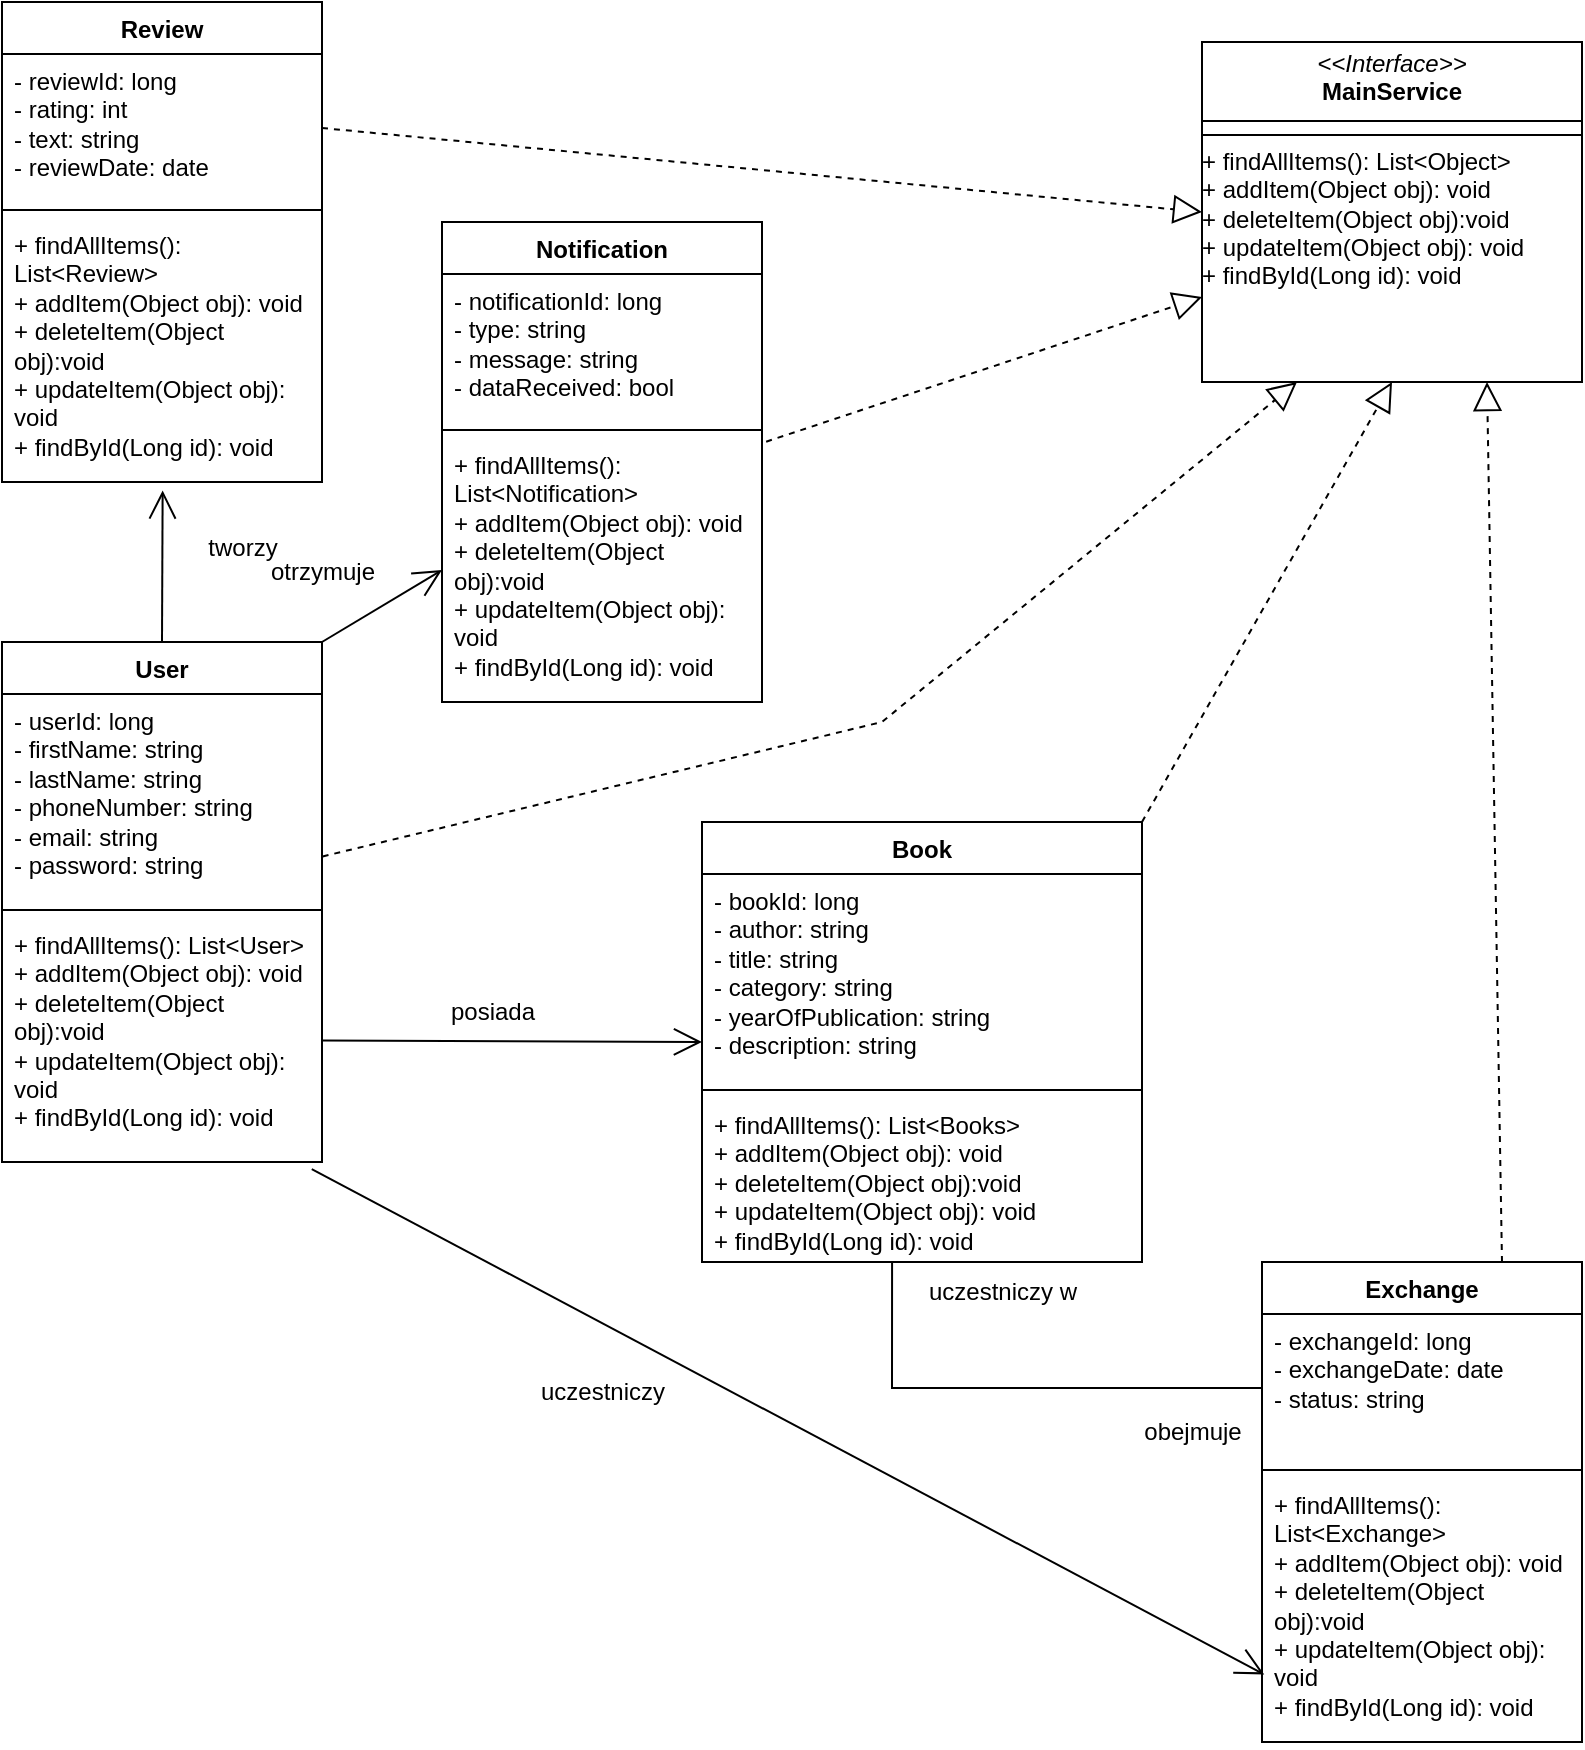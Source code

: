 <mxfile version="24.6.2" type="device">
  <diagram name="Strona-1" id="81xb35la6gWieccNXSsV">
    <mxGraphModel dx="1880" dy="753" grid="1" gridSize="10" guides="1" tooltips="1" connect="1" arrows="1" fold="1" page="1" pageScale="1" pageWidth="827" pageHeight="1169" math="0" shadow="0">
      <root>
        <mxCell id="0" />
        <mxCell id="1" parent="0" />
        <mxCell id="KeUxQgTWrOYnJ-gQ4LqN-1" value="Book" style="swimlane;fontStyle=1;align=center;verticalAlign=top;childLayout=stackLayout;horizontal=1;startSize=26;horizontalStack=0;resizeParent=1;resizeParentMax=0;resizeLast=0;collapsible=1;marginBottom=0;whiteSpace=wrap;html=1;" vertex="1" parent="1">
          <mxGeometry x="370" y="410" width="220" height="220" as="geometry" />
        </mxCell>
        <mxCell id="KeUxQgTWrOYnJ-gQ4LqN-2" value="&lt;div&gt;- bookId: long&lt;/div&gt;&lt;div&gt;- author: string&lt;/div&gt;&lt;div&gt;- title: string&lt;/div&gt;&lt;div&gt;- category: string&lt;/div&gt;&lt;div&gt;- yearOfPublication: string&lt;br&gt;&lt;/div&gt;&lt;div&gt;- description: string&lt;br&gt;&lt;/div&gt;" style="text;strokeColor=none;fillColor=none;align=left;verticalAlign=top;spacingLeft=4;spacingRight=4;overflow=hidden;rotatable=0;points=[[0,0.5],[1,0.5]];portConstraint=eastwest;whiteSpace=wrap;html=1;" vertex="1" parent="KeUxQgTWrOYnJ-gQ4LqN-1">
          <mxGeometry y="26" width="220" height="104" as="geometry" />
        </mxCell>
        <mxCell id="KeUxQgTWrOYnJ-gQ4LqN-3" value="" style="line;strokeWidth=1;fillColor=none;align=left;verticalAlign=middle;spacingTop=-1;spacingLeft=3;spacingRight=3;rotatable=0;labelPosition=right;points=[];portConstraint=eastwest;strokeColor=inherit;" vertex="1" parent="KeUxQgTWrOYnJ-gQ4LqN-1">
          <mxGeometry y="130" width="220" height="8" as="geometry" />
        </mxCell>
        <mxCell id="KeUxQgTWrOYnJ-gQ4LqN-4" value="&lt;div&gt;+ findAllItems(): List&amp;lt;Books&amp;gt;&lt;br&gt;&lt;/div&gt;&lt;div&gt;+ addItem(Object obj): void&lt;/div&gt;&lt;div&gt;+ deleteItem(Object obj):void&lt;/div&gt;&lt;div&gt;+ updateItem(Object obj): void &lt;br&gt;&lt;/div&gt;&lt;div&gt;+ findById(Long id): void&lt;br&gt;&lt;/div&gt;" style="text;strokeColor=none;fillColor=none;align=left;verticalAlign=top;spacingLeft=4;spacingRight=4;overflow=hidden;rotatable=0;points=[[0,0.5],[1,0.5]];portConstraint=eastwest;whiteSpace=wrap;html=1;" vertex="1" parent="KeUxQgTWrOYnJ-gQ4LqN-1">
          <mxGeometry y="138" width="220" height="82" as="geometry" />
        </mxCell>
        <mxCell id="KeUxQgTWrOYnJ-gQ4LqN-5" value="User" style="swimlane;fontStyle=1;align=center;verticalAlign=top;childLayout=stackLayout;horizontal=1;startSize=26;horizontalStack=0;resizeParent=1;resizeParentMax=0;resizeLast=0;collapsible=1;marginBottom=0;whiteSpace=wrap;html=1;" vertex="1" parent="1">
          <mxGeometry x="20" y="320" width="160" height="260" as="geometry" />
        </mxCell>
        <mxCell id="KeUxQgTWrOYnJ-gQ4LqN-6" value="&lt;div&gt;- userId: long&lt;/div&gt;&lt;div&gt;- firstName: string&lt;/div&gt;&lt;div&gt;- lastName: string&lt;/div&gt;&lt;div&gt;- phoneNumber: string&lt;br&gt;&lt;/div&gt;&lt;div&gt;- email: string&lt;/div&gt;&lt;div&gt;- password: string&lt;br&gt;&lt;/div&gt;" style="text;strokeColor=none;fillColor=none;align=left;verticalAlign=top;spacingLeft=4;spacingRight=4;overflow=hidden;rotatable=0;points=[[0,0.5],[1,0.5]];portConstraint=eastwest;whiteSpace=wrap;html=1;" vertex="1" parent="KeUxQgTWrOYnJ-gQ4LqN-5">
          <mxGeometry y="26" width="160" height="104" as="geometry" />
        </mxCell>
        <mxCell id="KeUxQgTWrOYnJ-gQ4LqN-7" value="" style="line;strokeWidth=1;fillColor=none;align=left;verticalAlign=middle;spacingTop=-1;spacingLeft=3;spacingRight=3;rotatable=0;labelPosition=right;points=[];portConstraint=eastwest;strokeColor=inherit;" vertex="1" parent="KeUxQgTWrOYnJ-gQ4LqN-5">
          <mxGeometry y="130" width="160" height="8" as="geometry" />
        </mxCell>
        <mxCell id="KeUxQgTWrOYnJ-gQ4LqN-8" value="&lt;div&gt;+ findAllItems(): List&amp;lt;User&amp;gt;&lt;br&gt;&lt;/div&gt;&lt;div&gt;+ addItem(Object obj): void&lt;/div&gt;&lt;div&gt;+ deleteItem(Object obj):void&lt;/div&gt;&lt;div&gt;+ updateItem(Object obj): void &lt;br&gt;&lt;/div&gt;&lt;div&gt;+ findById(Long id): void&lt;br&gt;&lt;/div&gt;" style="text;strokeColor=none;fillColor=none;align=left;verticalAlign=top;spacingLeft=4;spacingRight=4;overflow=hidden;rotatable=0;points=[[0,0.5],[1,0.5]];portConstraint=eastwest;whiteSpace=wrap;html=1;" vertex="1" parent="KeUxQgTWrOYnJ-gQ4LqN-5">
          <mxGeometry y="138" width="160" height="122" as="geometry" />
        </mxCell>
        <mxCell id="KeUxQgTWrOYnJ-gQ4LqN-10" value="Exchange" style="swimlane;fontStyle=1;align=center;verticalAlign=top;childLayout=stackLayout;horizontal=1;startSize=26;horizontalStack=0;resizeParent=1;resizeParentMax=0;resizeLast=0;collapsible=1;marginBottom=0;whiteSpace=wrap;html=1;" vertex="1" parent="1">
          <mxGeometry x="650" y="630" width="160" height="240" as="geometry" />
        </mxCell>
        <mxCell id="KeUxQgTWrOYnJ-gQ4LqN-11" value="&lt;div&gt;- exchangeId: long&lt;/div&gt;&lt;div&gt;- exchangeDate: date&lt;br&gt;&lt;/div&gt;&lt;div&gt;- status: string&lt;br&gt;&lt;/div&gt;" style="text;strokeColor=none;fillColor=none;align=left;verticalAlign=top;spacingLeft=4;spacingRight=4;overflow=hidden;rotatable=0;points=[[0,0.5],[1,0.5]];portConstraint=eastwest;whiteSpace=wrap;html=1;" vertex="1" parent="KeUxQgTWrOYnJ-gQ4LqN-10">
          <mxGeometry y="26" width="160" height="74" as="geometry" />
        </mxCell>
        <mxCell id="KeUxQgTWrOYnJ-gQ4LqN-12" value="" style="line;strokeWidth=1;fillColor=none;align=left;verticalAlign=middle;spacingTop=-1;spacingLeft=3;spacingRight=3;rotatable=0;labelPosition=right;points=[];portConstraint=eastwest;strokeColor=inherit;" vertex="1" parent="KeUxQgTWrOYnJ-gQ4LqN-10">
          <mxGeometry y="100" width="160" height="8" as="geometry" />
        </mxCell>
        <mxCell id="KeUxQgTWrOYnJ-gQ4LqN-13" value="&lt;div&gt;+ findAllItems(): List&amp;lt;Exchange&amp;gt;&lt;br&gt;&lt;/div&gt;&lt;div&gt;+ addItem(Object obj): void&lt;/div&gt;&lt;div&gt;+ deleteItem(Object obj):void&lt;/div&gt;&lt;div&gt;+ updateItem(Object obj): void &lt;br&gt;&lt;/div&gt;&lt;div&gt;+ findById(Long id): void&lt;br&gt;&lt;/div&gt;" style="text;strokeColor=none;fillColor=none;align=left;verticalAlign=top;spacingLeft=4;spacingRight=4;overflow=hidden;rotatable=0;points=[[0,0.5],[1,0.5]];portConstraint=eastwest;whiteSpace=wrap;html=1;" vertex="1" parent="KeUxQgTWrOYnJ-gQ4LqN-10">
          <mxGeometry y="108" width="160" height="132" as="geometry" />
        </mxCell>
        <mxCell id="KeUxQgTWrOYnJ-gQ4LqN-15" value="Notification" style="swimlane;fontStyle=1;align=center;verticalAlign=top;childLayout=stackLayout;horizontal=1;startSize=26;horizontalStack=0;resizeParent=1;resizeParentMax=0;resizeLast=0;collapsible=1;marginBottom=0;whiteSpace=wrap;html=1;" vertex="1" parent="1">
          <mxGeometry x="240" y="110" width="160" height="240" as="geometry" />
        </mxCell>
        <mxCell id="KeUxQgTWrOYnJ-gQ4LqN-16" value="&lt;div&gt;- notificationId: long&lt;/div&gt;&lt;div&gt;- type: string&lt;br&gt;&lt;/div&gt;&lt;div&gt;- message: string&lt;/div&gt;&lt;div&gt;- dataReceived: bool&lt;br&gt;&lt;/div&gt;" style="text;strokeColor=none;fillColor=none;align=left;verticalAlign=top;spacingLeft=4;spacingRight=4;overflow=hidden;rotatable=0;points=[[0,0.5],[1,0.5]];portConstraint=eastwest;whiteSpace=wrap;html=1;" vertex="1" parent="KeUxQgTWrOYnJ-gQ4LqN-15">
          <mxGeometry y="26" width="160" height="74" as="geometry" />
        </mxCell>
        <mxCell id="KeUxQgTWrOYnJ-gQ4LqN-17" value="" style="line;strokeWidth=1;fillColor=none;align=left;verticalAlign=middle;spacingTop=-1;spacingLeft=3;spacingRight=3;rotatable=0;labelPosition=right;points=[];portConstraint=eastwest;strokeColor=inherit;" vertex="1" parent="KeUxQgTWrOYnJ-gQ4LqN-15">
          <mxGeometry y="100" width="160" height="8" as="geometry" />
        </mxCell>
        <mxCell id="KeUxQgTWrOYnJ-gQ4LqN-18" value="&lt;div&gt;+ findAllItems(): List&amp;lt;Notification&amp;gt;&lt;br&gt;&lt;/div&gt;&lt;div&gt;+ addItem(Object obj): void&lt;/div&gt;&lt;div&gt;+ deleteItem(Object obj):void&lt;/div&gt;&lt;div&gt;+ updateItem(Object obj): void &lt;br&gt;&lt;/div&gt;&lt;div&gt;+ findById(Long id): void&lt;br&gt;&lt;/div&gt;" style="text;strokeColor=none;fillColor=none;align=left;verticalAlign=top;spacingLeft=4;spacingRight=4;overflow=hidden;rotatable=0;points=[[0,0.5],[1,0.5]];portConstraint=eastwest;whiteSpace=wrap;html=1;" vertex="1" parent="KeUxQgTWrOYnJ-gQ4LqN-15">
          <mxGeometry y="108" width="160" height="132" as="geometry" />
        </mxCell>
        <mxCell id="KeUxQgTWrOYnJ-gQ4LqN-19" value="Review" style="swimlane;fontStyle=1;align=center;verticalAlign=top;childLayout=stackLayout;horizontal=1;startSize=26;horizontalStack=0;resizeParent=1;resizeParentMax=0;resizeLast=0;collapsible=1;marginBottom=0;whiteSpace=wrap;html=1;" vertex="1" parent="1">
          <mxGeometry x="20" width="160" height="240" as="geometry" />
        </mxCell>
        <mxCell id="KeUxQgTWrOYnJ-gQ4LqN-20" value="&lt;div&gt;- reviewId: long&lt;/div&gt;&lt;div&gt;- rating: int&lt;/div&gt;&lt;div&gt;- text: string&lt;br&gt;&lt;/div&gt;&lt;div&gt;- reviewDate: date&lt;br&gt;&lt;/div&gt;" style="text;strokeColor=none;fillColor=none;align=left;verticalAlign=top;spacingLeft=4;spacingRight=4;overflow=hidden;rotatable=0;points=[[0,0.5],[1,0.5]];portConstraint=eastwest;whiteSpace=wrap;html=1;" vertex="1" parent="KeUxQgTWrOYnJ-gQ4LqN-19">
          <mxGeometry y="26" width="160" height="74" as="geometry" />
        </mxCell>
        <mxCell id="KeUxQgTWrOYnJ-gQ4LqN-21" value="" style="line;strokeWidth=1;fillColor=none;align=left;verticalAlign=middle;spacingTop=-1;spacingLeft=3;spacingRight=3;rotatable=0;labelPosition=right;points=[];portConstraint=eastwest;strokeColor=inherit;" vertex="1" parent="KeUxQgTWrOYnJ-gQ4LqN-19">
          <mxGeometry y="100" width="160" height="8" as="geometry" />
        </mxCell>
        <mxCell id="KeUxQgTWrOYnJ-gQ4LqN-22" value="&lt;div&gt;+ findAllItems(): List&amp;lt;Review&amp;gt;&lt;br&gt;&lt;/div&gt;&lt;div&gt;+ addItem(Object obj): void&lt;/div&gt;&lt;div&gt;+ deleteItem(Object obj):void&lt;/div&gt;&lt;div&gt;+ updateItem(Object obj): void &lt;br&gt;&lt;/div&gt;&lt;div&gt;+ findById(Long id): void&lt;br&gt;&lt;/div&gt;" style="text;strokeColor=none;fillColor=none;align=left;verticalAlign=top;spacingLeft=4;spacingRight=4;overflow=hidden;rotatable=0;points=[[0,0.5],[1,0.5]];portConstraint=eastwest;whiteSpace=wrap;html=1;" vertex="1" parent="KeUxQgTWrOYnJ-gQ4LqN-19">
          <mxGeometry y="108" width="160" height="132" as="geometry" />
        </mxCell>
        <mxCell id="KeUxQgTWrOYnJ-gQ4LqN-23" value="&lt;p style=&quot;margin:0px;margin-top:4px;text-align:center;&quot;&gt;&lt;i&gt;&amp;lt;&amp;lt;Interface&amp;gt;&amp;gt;&lt;/i&gt;&lt;br&gt;&lt;b&gt;MainService&lt;/b&gt;&lt;/p&gt;&lt;hr size=&quot;1&quot; style=&quot;border-style:solid;&quot;&gt;&lt;hr size=&quot;1&quot; style=&quot;border-style:solid;&quot;&gt;&lt;div&gt;+ findAllItems(): List&amp;lt;Object&amp;gt;&lt;br&gt;&lt;/div&gt;&lt;div&gt;+ addItem(Object obj): void&lt;/div&gt;&lt;div&gt;+ deleteItem(Object obj):void&lt;/div&gt;&lt;div&gt;+ updateItem(Object obj): void &lt;br&gt;&lt;/div&gt;&lt;div&gt;+ findById(Long id): void&lt;br&gt;&lt;/div&gt;&lt;p style=&quot;margin:0px;margin-left:4px;&quot;&gt;&lt;/p&gt;" style="verticalAlign=top;align=left;overflow=fill;html=1;whiteSpace=wrap;" vertex="1" parent="1">
          <mxGeometry x="620" y="20" width="190" height="170" as="geometry" />
        </mxCell>
        <mxCell id="KeUxQgTWrOYnJ-gQ4LqN-24" value="" style="endArrow=open;endFill=1;endSize=12;html=1;rounded=0;entryX=0;entryY=0.5;entryDx=0;entryDy=0;" edge="1" parent="1" source="KeUxQgTWrOYnJ-gQ4LqN-8" target="KeUxQgTWrOYnJ-gQ4LqN-1">
          <mxGeometry width="160" relative="1" as="geometry">
            <mxPoint x="180" y="400" as="sourcePoint" />
            <mxPoint x="360" y="400" as="targetPoint" />
          </mxGeometry>
        </mxCell>
        <mxCell id="KeUxQgTWrOYnJ-gQ4LqN-25" value="posiada" style="text;html=1;align=center;verticalAlign=middle;resizable=0;points=[];autosize=1;strokeColor=none;fillColor=none;" vertex="1" parent="1">
          <mxGeometry x="230" y="490" width="70" height="30" as="geometry" />
        </mxCell>
        <mxCell id="KeUxQgTWrOYnJ-gQ4LqN-26" value="" style="endArrow=open;endFill=1;endSize=12;html=1;rounded=0;entryX=0.502;entryY=1.032;entryDx=0;entryDy=0;entryPerimeter=0;exitX=0.5;exitY=0;exitDx=0;exitDy=0;" edge="1" parent="1" source="KeUxQgTWrOYnJ-gQ4LqN-5" target="KeUxQgTWrOYnJ-gQ4LqN-22">
          <mxGeometry width="160" relative="1" as="geometry">
            <mxPoint x="360" y="320" as="sourcePoint" />
            <mxPoint x="520" y="320" as="targetPoint" />
          </mxGeometry>
        </mxCell>
        <mxCell id="KeUxQgTWrOYnJ-gQ4LqN-27" value="tworzy" style="text;html=1;align=center;verticalAlign=middle;resizable=0;points=[];autosize=1;strokeColor=none;fillColor=none;" vertex="1" parent="1">
          <mxGeometry x="110" y="258" width="60" height="30" as="geometry" />
        </mxCell>
        <mxCell id="KeUxQgTWrOYnJ-gQ4LqN-28" value="" style="endArrow=open;endFill=1;endSize=12;html=1;rounded=0;exitX=1;exitY=0;exitDx=0;exitDy=0;entryX=0;entryY=0.5;entryDx=0;entryDy=0;" edge="1" parent="1" source="KeUxQgTWrOYnJ-gQ4LqN-5" target="KeUxQgTWrOYnJ-gQ4LqN-18">
          <mxGeometry width="160" relative="1" as="geometry">
            <mxPoint x="360" y="320" as="sourcePoint" />
            <mxPoint x="520" y="320" as="targetPoint" />
          </mxGeometry>
        </mxCell>
        <mxCell id="KeUxQgTWrOYnJ-gQ4LqN-29" value="otrzymuje" style="text;html=1;align=center;verticalAlign=middle;resizable=0;points=[];autosize=1;strokeColor=none;fillColor=none;" vertex="1" parent="1">
          <mxGeometry x="140" y="270" width="80" height="30" as="geometry" />
        </mxCell>
        <mxCell id="KeUxQgTWrOYnJ-gQ4LqN-30" value="" style="endArrow=none;html=1;edgeStyle=orthogonalEdgeStyle;rounded=0;exitX=0.432;exitY=1.004;exitDx=0;exitDy=0;exitPerimeter=0;" edge="1" parent="1" source="KeUxQgTWrOYnJ-gQ4LqN-4" target="KeUxQgTWrOYnJ-gQ4LqN-11">
          <mxGeometry relative="1" as="geometry">
            <mxPoint x="380" y="730" as="sourcePoint" />
            <mxPoint x="540" y="730" as="targetPoint" />
          </mxGeometry>
        </mxCell>
        <mxCell id="KeUxQgTWrOYnJ-gQ4LqN-33" value="" style="endArrow=open;endFill=1;endSize=12;html=1;rounded=0;exitX=0.968;exitY=1.029;exitDx=0;exitDy=0;exitPerimeter=0;entryX=0.007;entryY=0.744;entryDx=0;entryDy=0;entryPerimeter=0;" edge="1" parent="1" source="KeUxQgTWrOYnJ-gQ4LqN-8" target="KeUxQgTWrOYnJ-gQ4LqN-13">
          <mxGeometry width="160" relative="1" as="geometry">
            <mxPoint x="180" y="650" as="sourcePoint" />
            <mxPoint x="340" y="650" as="targetPoint" />
          </mxGeometry>
        </mxCell>
        <mxCell id="KeUxQgTWrOYnJ-gQ4LqN-34" value="uczestniczy w" style="text;html=1;align=center;verticalAlign=middle;resizable=0;points=[];autosize=1;strokeColor=none;fillColor=none;" vertex="1" parent="1">
          <mxGeometry x="470" y="630" width="100" height="30" as="geometry" />
        </mxCell>
        <mxCell id="KeUxQgTWrOYnJ-gQ4LqN-35" value="obejmuje" style="text;html=1;align=center;verticalAlign=middle;resizable=0;points=[];autosize=1;strokeColor=none;fillColor=none;" vertex="1" parent="1">
          <mxGeometry x="580" y="700" width="70" height="30" as="geometry" />
        </mxCell>
        <mxCell id="KeUxQgTWrOYnJ-gQ4LqN-36" value="uczestniczy" style="text;html=1;align=center;verticalAlign=middle;resizable=0;points=[];autosize=1;strokeColor=none;fillColor=none;" vertex="1" parent="1">
          <mxGeometry x="275" y="680" width="90" height="30" as="geometry" />
        </mxCell>
        <mxCell id="KeUxQgTWrOYnJ-gQ4LqN-37" value="" style="endArrow=block;dashed=1;endFill=0;endSize=12;html=1;rounded=0;entryX=0.75;entryY=1;entryDx=0;entryDy=0;exitX=0.75;exitY=0;exitDx=0;exitDy=0;" edge="1" parent="1" source="KeUxQgTWrOYnJ-gQ4LqN-10" target="KeUxQgTWrOYnJ-gQ4LqN-23">
          <mxGeometry width="160" relative="1" as="geometry">
            <mxPoint x="500" y="550" as="sourcePoint" />
            <mxPoint x="660" y="550" as="targetPoint" />
          </mxGeometry>
        </mxCell>
        <mxCell id="KeUxQgTWrOYnJ-gQ4LqN-38" value="" style="endArrow=block;dashed=1;endFill=0;endSize=12;html=1;rounded=0;entryX=0.5;entryY=1;entryDx=0;entryDy=0;exitX=1;exitY=0;exitDx=0;exitDy=0;" edge="1" parent="1" source="KeUxQgTWrOYnJ-gQ4LqN-1" target="KeUxQgTWrOYnJ-gQ4LqN-23">
          <mxGeometry width="160" relative="1" as="geometry">
            <mxPoint x="780" y="640" as="sourcePoint" />
            <mxPoint x="773" y="200" as="targetPoint" />
          </mxGeometry>
        </mxCell>
        <mxCell id="KeUxQgTWrOYnJ-gQ4LqN-39" value="" style="endArrow=block;dashed=1;endFill=0;endSize=12;html=1;rounded=0;entryX=0.25;entryY=1;entryDx=0;entryDy=0;exitX=1.002;exitY=0.781;exitDx=0;exitDy=0;exitPerimeter=0;" edge="1" parent="1" source="KeUxQgTWrOYnJ-gQ4LqN-6" target="KeUxQgTWrOYnJ-gQ4LqN-23">
          <mxGeometry width="160" relative="1" as="geometry">
            <mxPoint x="600" y="420" as="sourcePoint" />
            <mxPoint x="725" y="200" as="targetPoint" />
            <Array as="points">
              <mxPoint x="460" y="360" />
            </Array>
          </mxGeometry>
        </mxCell>
        <mxCell id="KeUxQgTWrOYnJ-gQ4LqN-40" value="" style="endArrow=block;dashed=1;endFill=0;endSize=12;html=1;rounded=0;entryX=0;entryY=0.75;entryDx=0;entryDy=0;exitX=1.013;exitY=0.014;exitDx=0;exitDy=0;exitPerimeter=0;" edge="1" parent="1" source="KeUxQgTWrOYnJ-gQ4LqN-18" target="KeUxQgTWrOYnJ-gQ4LqN-23">
          <mxGeometry width="160" relative="1" as="geometry">
            <mxPoint x="600" y="420" as="sourcePoint" />
            <mxPoint x="725" y="200" as="targetPoint" />
          </mxGeometry>
        </mxCell>
        <mxCell id="KeUxQgTWrOYnJ-gQ4LqN-41" value="" style="endArrow=block;dashed=1;endFill=0;endSize=12;html=1;rounded=0;entryX=0;entryY=0.5;entryDx=0;entryDy=0;exitX=1;exitY=0.5;exitDx=0;exitDy=0;" edge="1" parent="1" source="KeUxQgTWrOYnJ-gQ4LqN-20" target="KeUxQgTWrOYnJ-gQ4LqN-23">
          <mxGeometry width="160" relative="1" as="geometry">
            <mxPoint x="300" y="92" as="sourcePoint" />
            <mxPoint x="518" y="20" as="targetPoint" />
          </mxGeometry>
        </mxCell>
      </root>
    </mxGraphModel>
  </diagram>
</mxfile>
